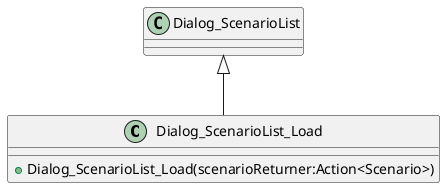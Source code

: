 @startuml
class Dialog_ScenarioList_Load {
    + Dialog_ScenarioList_Load(scenarioReturner:Action<Scenario>)
}
Dialog_ScenarioList <|-- Dialog_ScenarioList_Load
@enduml
